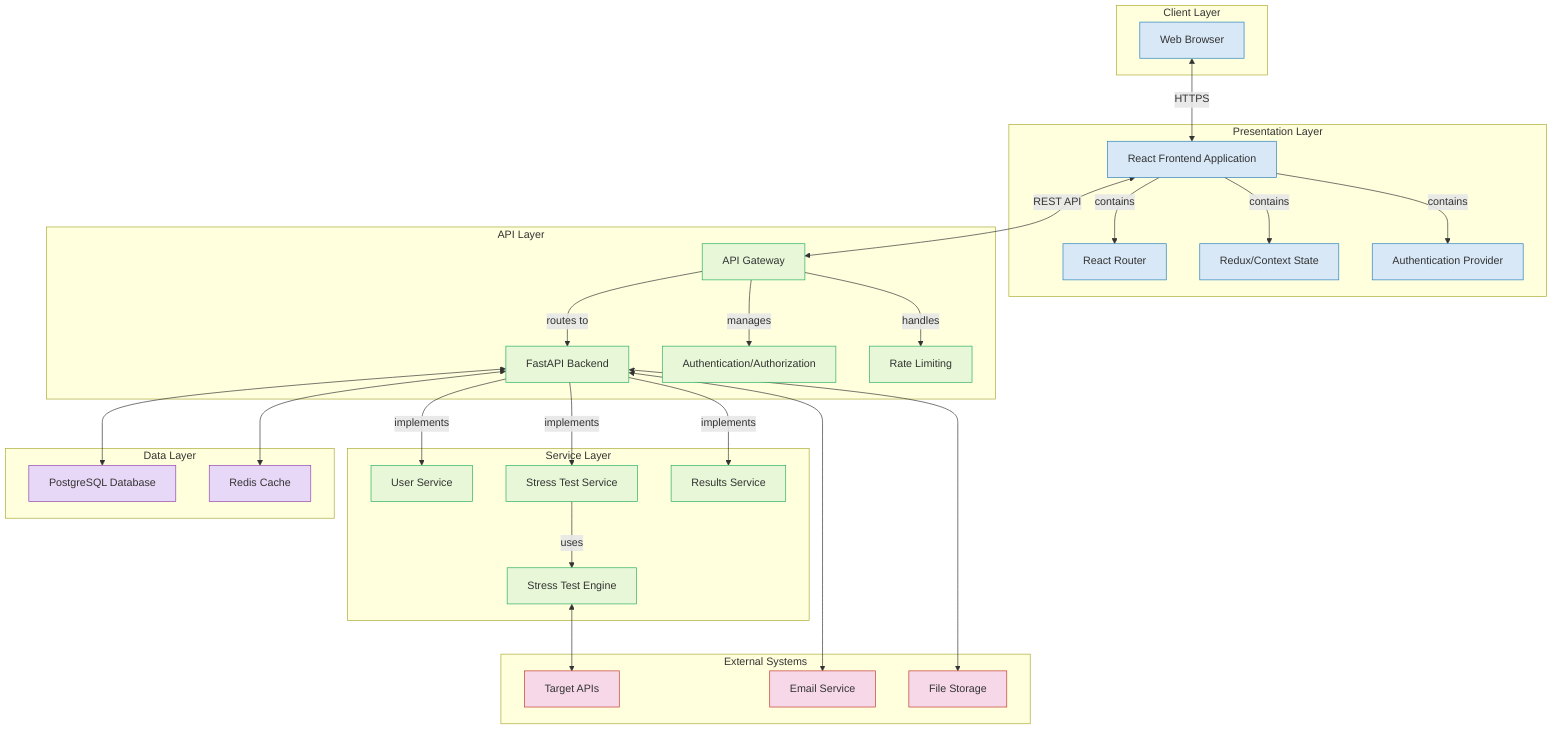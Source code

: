 flowchart TD
    subgraph "Client Layer"
        Browser[Web Browser]
    end

    subgraph "Presentation Layer"
        ReactApp[React Frontend Application]
        ReactApp --> |contains| ReactRouter[React Router]
        ReactApp --> |contains| StateManager[Redux/Context State]
        ReactApp --> |contains| AuthProvider[Authentication Provider]
    end

    subgraph "API Layer"
        Gateway[API Gateway]
        Gateway --> |routes to| FastAPI[FastAPI Backend]
        Gateway --> |manages| Auth[Authentication/Authorization]
        Gateway --> |handles| RateLimit[Rate Limiting]
    end

    subgraph "Service Layer"
        FastAPI --> |implements| UserService[User Service]
        FastAPI --> |implements| TestService[Stress Test Service]
        FastAPI --> |implements| ResultsService[Results Service]
        
        TestService --> |uses| CoreEngine[Stress Test Engine]
    end

    subgraph "Data Layer"
        PostgreSQL[PostgreSQL Database]
        Redis[Redis Cache]
    end

    subgraph "External Systems"
        TargetAPIs[Target APIs]
        EmailService[Email Service]
        FileStorage[File Storage]
    end

    %% Connections
    Browser <--> |HTTPS| ReactApp
    ReactApp <--> |REST API| Gateway
    FastAPI <--> PostgreSQL
    FastAPI <--> Redis
    CoreEngine <--> TargetAPIs
    FastAPI <--> EmailService
    FastAPI <--> FileStorage

    %% Ownership labels
    classDef ownerFrontend fill:#d8e8f7,stroke:#2980b9
    classDef ownerBackend fill:#e8f7d8,stroke:#27ae60
    classDef ownerDevOps fill:#f7e8d8,stroke:#d35400
    classDef ownerData fill:#e8d8f7,stroke:#8e44ad
    classDef ownerExternal fill:#f7d8e8,stroke:#c0392b

    class Browser,ReactApp,ReactRouter,StateManager,AuthProvider ownerFrontend
    class Gateway,FastAPI,UserService,TestService,ResultsService,Auth,RateLimit,CoreEngine ownerBackend
    class PostgreSQL,Redis ownerData
    class TargetAPIs,EmailService,FileStorage ownerExternal